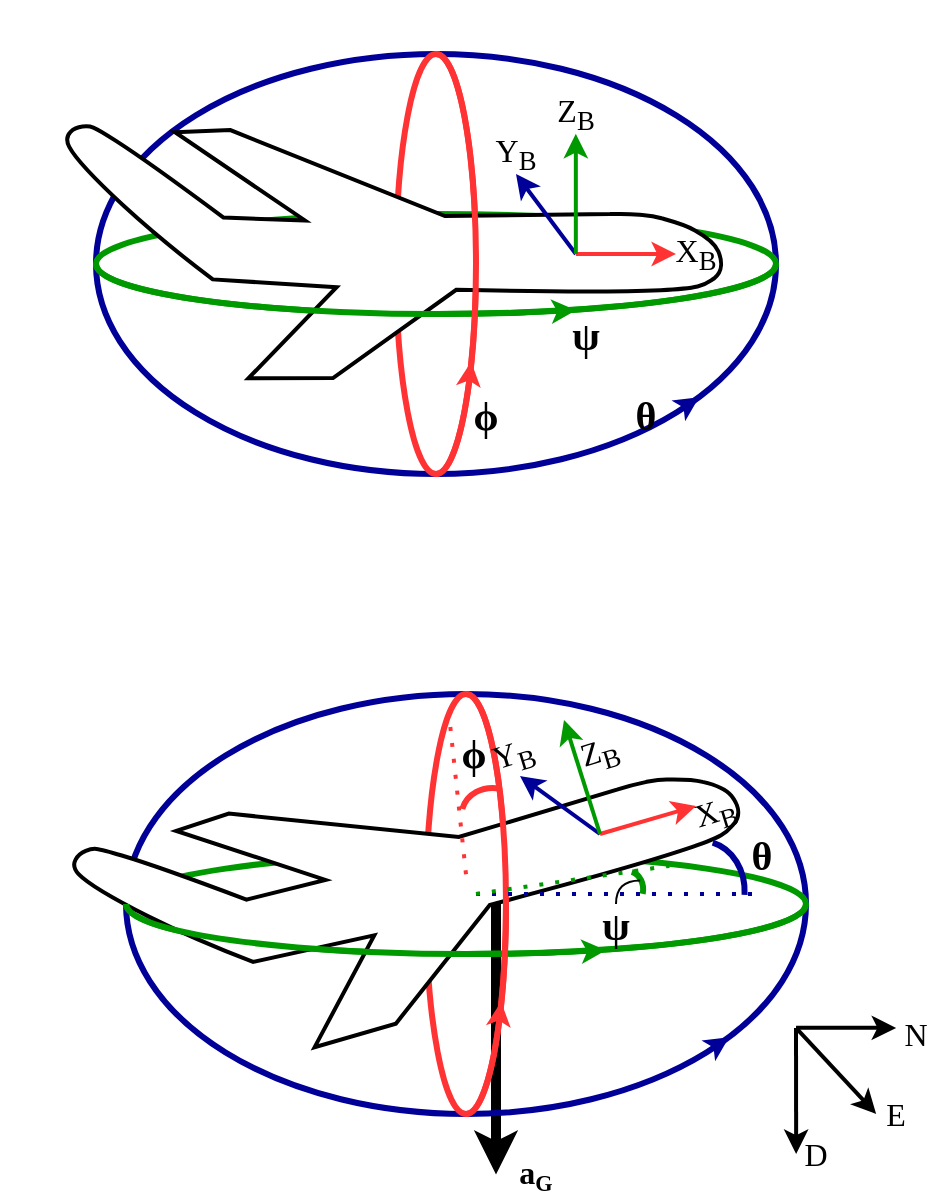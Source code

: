 <mxfile version="22.0.2" type="device">
  <diagram name="Page-1" id="DVFKlHlpcntOysqI4B4s">
    <mxGraphModel dx="1100" dy="902" grid="1" gridSize="10" guides="1" tooltips="1" connect="1" arrows="1" fold="1" page="1" pageScale="1" pageWidth="1100" pageHeight="850" math="0" shadow="0">
      <root>
        <mxCell id="0" />
        <mxCell id="1" parent="0" />
        <mxCell id="S0ncBQXwlrqg5MwkTQ2X-46" value="" style="endArrow=classic;html=1;rounded=0;strokeWidth=5;fontFamily=cmu sans serif;" parent="1" edge="1">
          <mxGeometry width="50" height="50" relative="1" as="geometry">
            <mxPoint x="300" y="510" as="sourcePoint" />
            <mxPoint x="300" y="650.222" as="targetPoint" />
          </mxGeometry>
        </mxCell>
        <mxCell id="S0ncBQXwlrqg5MwkTQ2X-5" value="" style="ellipse;whiteSpace=wrap;html=1;fillColor=none;strokeWidth=3;strokeColor=#000099;fontFamily=cmu sans serif;" parent="1" vertex="1">
          <mxGeometry x="100" y="90" width="340" height="210" as="geometry" />
        </mxCell>
        <mxCell id="S0ncBQXwlrqg5MwkTQ2X-3" value="" style="ellipse;whiteSpace=wrap;html=1;fillColor=none;strokeWidth=3;strokeColor=#009900;fontFamily=cmu sans serif;" parent="1" vertex="1">
          <mxGeometry x="100" y="170" width="340" height="50" as="geometry" />
        </mxCell>
        <mxCell id="S0ncBQXwlrqg5MwkTQ2X-4" value="" style="ellipse;whiteSpace=wrap;html=1;fillColor=none;strokeWidth=3;strokeColor=#FF3333;fontFamily=cmu sans serif;" parent="1" vertex="1">
          <mxGeometry x="250" y="90" width="40" height="210" as="geometry" />
        </mxCell>
        <mxCell id="S0ncBQXwlrqg5MwkTQ2X-1" value="" style="verticalLabelPosition=bottom;html=1;verticalAlign=top;strokeWidth=2;shape=mxgraph.lean_mapping.airplane_7;rotation=21;fontFamily=cmu sans serif;" parent="1" vertex="1">
          <mxGeometry x="70" y="120" width="333.33" height="150" as="geometry" />
        </mxCell>
        <mxCell id="S0ncBQXwlrqg5MwkTQ2X-6" value="" style="endArrow=classic;html=1;rounded=0;strokeColor=#000099;strokeWidth=2;fontFamily=cmu sans serif;" parent="1" edge="1">
          <mxGeometry width="50" height="50" relative="1" as="geometry">
            <mxPoint x="339.92" y="190" as="sourcePoint" />
            <mxPoint x="310" y="150" as="targetPoint" />
          </mxGeometry>
        </mxCell>
        <mxCell id="S0ncBQXwlrqg5MwkTQ2X-7" value="" style="endArrow=classic;html=1;rounded=0;exitX=0.616;exitY=0.365;exitDx=0;exitDy=0;exitPerimeter=0;strokeColor=#FF3333;strokeWidth=2;fontFamily=cmu sans serif;" parent="1" edge="1">
          <mxGeometry width="50" height="50" relative="1" as="geometry">
            <mxPoint x="339.94" y="189.952" as="sourcePoint" />
            <mxPoint x="390" y="190" as="targetPoint" />
          </mxGeometry>
        </mxCell>
        <mxCell id="S0ncBQXwlrqg5MwkTQ2X-8" value="" style="endArrow=classic;html=1;rounded=0;entryX=0.75;entryY=0.19;entryDx=0;entryDy=0;entryPerimeter=0;fillColor=#cdeb8b;strokeColor=#009900;strokeWidth=2;fontFamily=cmu sans serif;" parent="1" edge="1">
          <mxGeometry width="50" height="50" relative="1" as="geometry">
            <mxPoint x="339.92" y="190" as="sourcePoint" />
            <mxPoint x="339.92" y="129.9" as="targetPoint" />
          </mxGeometry>
        </mxCell>
        <mxCell id="S0ncBQXwlrqg5MwkTQ2X-9" value="&lt;font style=&quot;font-size: 16px;&quot; face=&quot;CMU Typewriter Text&quot;&gt;Y&lt;sub&gt;B&lt;/sub&gt;&lt;/font&gt;" style="text;html=1;strokeColor=none;fillColor=none;align=center;verticalAlign=middle;whiteSpace=wrap;rounded=0;fontFamily=cmu sans serif;" parent="1" vertex="1">
          <mxGeometry x="300" y="130" width="20" height="20" as="geometry" />
        </mxCell>
        <mxCell id="S0ncBQXwlrqg5MwkTQ2X-11" value="&lt;font style=&quot;&quot; face=&quot;CMU Typewriter Text&quot;&gt;&lt;span style=&quot;font-size: 16px;&quot;&gt;X&lt;sub&gt;B&lt;/sub&gt;&lt;/span&gt;&lt;/font&gt;" style="text;html=1;strokeColor=none;fillColor=none;align=center;verticalAlign=middle;whiteSpace=wrap;rounded=0;fontFamily=cmu sans serif;" parent="1" vertex="1">
          <mxGeometry x="390" y="180" width="20" height="20" as="geometry" />
        </mxCell>
        <mxCell id="S0ncBQXwlrqg5MwkTQ2X-12" value="&lt;font style=&quot;font-size: 16px;&quot; face=&quot;CMU Typewriter Text&quot;&gt;Z&lt;sub&gt;B&lt;/sub&gt;&lt;/font&gt;" style="text;html=1;strokeColor=none;fillColor=none;align=center;verticalAlign=middle;whiteSpace=wrap;rounded=0;fontFamily=cmu sans serif;" parent="1" vertex="1">
          <mxGeometry x="330" y="110" width="20" height="20" as="geometry" />
        </mxCell>
        <mxCell id="S0ncBQXwlrqg5MwkTQ2X-13" value="&lt;font size=&quot;1&quot; face=&quot;CMU Typewriter Text&quot;&gt;&lt;b style=&quot;font-size: 20px;&quot;&gt;ϕ&lt;/b&gt;&lt;/font&gt;" style="text;html=1;strokeColor=none;fillColor=none;align=center;verticalAlign=middle;whiteSpace=wrap;rounded=0;fontFamily=cmu sans serif;" parent="1" vertex="1">
          <mxGeometry x="290" y="260" width="10" height="20" as="geometry" />
        </mxCell>
        <mxCell id="S0ncBQXwlrqg5MwkTQ2X-14" value="&lt;font style=&quot;font-size: 20px;&quot; face=&quot;CMU Typewriter Text&quot;&gt;&lt;b&gt;ψ&lt;/b&gt;&lt;/font&gt;" style="text;html=1;strokeColor=none;fillColor=none;align=center;verticalAlign=middle;whiteSpace=wrap;rounded=0;fontFamily=cmu sans serif;" parent="1" vertex="1">
          <mxGeometry x="340" y="220" width="10" height="20" as="geometry" />
        </mxCell>
        <mxCell id="S0ncBQXwlrqg5MwkTQ2X-15" value="&lt;font size=&quot;1&quot; face=&quot;CMU Typewriter Text&quot;&gt;&lt;b style=&quot;font-size: 20px;&quot;&gt;θ&lt;/b&gt;&lt;/font&gt;" style="text;html=1;strokeColor=none;fillColor=none;align=center;verticalAlign=middle;whiteSpace=wrap;rounded=0;fontFamily=cmu sans serif;" parent="1" vertex="1">
          <mxGeometry x="370" y="260" width="10" height="20" as="geometry" />
        </mxCell>
        <mxCell id="S0ncBQXwlrqg5MwkTQ2X-17" value="" style="endArrow=classic;html=1;rounded=0;entryX=0.745;entryY=0.966;entryDx=0;entryDy=0;entryPerimeter=0;fillColor=#cdeb8b;strokeColor=#009900;strokeWidth=2;exitX=0.649;exitY=1.004;exitDx=0;exitDy=0;exitPerimeter=0;fontFamily=cmu sans serif;" parent="1" edge="1">
          <mxGeometry width="50" height="50" relative="1" as="geometry">
            <mxPoint x="307.36" y="220.0" as="sourcePoint" />
            <mxPoint x="340.0" y="218.1" as="targetPoint" />
          </mxGeometry>
        </mxCell>
        <mxCell id="S0ncBQXwlrqg5MwkTQ2X-18" value="" style="endArrow=classic;html=1;rounded=0;entryX=0.939;entryY=0.733;entryDx=0;entryDy=0;entryPerimeter=0;fillColor=#cdeb8b;strokeColor=#FF3333;strokeWidth=2;exitX=0.887;exitY=0.822;exitDx=0;exitDy=0;exitPerimeter=0;fontFamily=cmu sans serif;" parent="1" source="S0ncBQXwlrqg5MwkTQ2X-4" target="S0ncBQXwlrqg5MwkTQ2X-4" edge="1">
          <mxGeometry width="50" height="50" relative="1" as="geometry">
            <mxPoint x="287.4" y="270" as="sourcePoint" />
            <mxPoint x="290" y="247.32" as="targetPoint" />
          </mxGeometry>
        </mxCell>
        <mxCell id="S0ncBQXwlrqg5MwkTQ2X-19" value="" style="endArrow=classic;html=1;rounded=0;strokeColor=#000099;strokeWidth=2;exitX=0.838;exitY=0.869;exitDx=0;exitDy=0;exitPerimeter=0;entryX=0.887;entryY=0.817;entryDx=0;entryDy=0;entryPerimeter=0;fontFamily=cmu sans serif;" parent="1" source="S0ncBQXwlrqg5MwkTQ2X-5" target="S0ncBQXwlrqg5MwkTQ2X-5" edge="1">
          <mxGeometry width="50" height="50" relative="1" as="geometry">
            <mxPoint x="349.92" y="200" as="sourcePoint" />
            <mxPoint x="320" y="160" as="targetPoint" />
          </mxGeometry>
        </mxCell>
        <mxCell id="S0ncBQXwlrqg5MwkTQ2X-20" value="" style="verticalLabelPosition=bottom;verticalAlign=top;html=1;shape=mxgraph.basic.arc;startAngle=0.248;endAngle=0.75;strokeColor=#009900;strokeWidth=3;fontFamily=cmu sans serif;" parent="1" vertex="1">
          <mxGeometry x="100" y="170" width="340" height="50" as="geometry" />
        </mxCell>
        <mxCell id="S0ncBQXwlrqg5MwkTQ2X-21" value="" style="verticalLabelPosition=bottom;verticalAlign=top;html=1;shape=mxgraph.basic.arc;startAngle=0.248;endAngle=0.75;strokeColor=#FF3333;strokeWidth=3;rotation=-90;fontFamily=cmu sans serif;" parent="1" vertex="1">
          <mxGeometry x="165" y="175" width="210" height="40" as="geometry" />
        </mxCell>
        <mxCell id="S0ncBQXwlrqg5MwkTQ2X-22" value="" style="ellipse;whiteSpace=wrap;html=1;fillColor=none;strokeWidth=3;strokeColor=#000099;fontFamily=cmu sans serif;" parent="1" vertex="1">
          <mxGeometry x="115" y="410" width="340" height="210" as="geometry" />
        </mxCell>
        <mxCell id="S0ncBQXwlrqg5MwkTQ2X-23" value="" style="ellipse;whiteSpace=wrap;html=1;fillColor=none;strokeWidth=3;strokeColor=#009900;fontFamily=cmu sans serif;" parent="1" vertex="1">
          <mxGeometry x="115" y="490" width="340" height="50" as="geometry" />
        </mxCell>
        <mxCell id="S0ncBQXwlrqg5MwkTQ2X-24" value="" style="ellipse;whiteSpace=wrap;html=1;fillColor=none;strokeWidth=3;strokeColor=#FF3333;fontFamily=cmu sans serif;" parent="1" vertex="1">
          <mxGeometry x="265" y="410" width="40" height="210" as="geometry" />
        </mxCell>
        <mxCell id="S0ncBQXwlrqg5MwkTQ2X-25" value="" style="verticalLabelPosition=bottom;html=1;verticalAlign=top;strokeWidth=2;shape=mxgraph.lean_mapping.airplane_7;rotation=5;fontFamily=cmu sans serif;" parent="1" vertex="1">
          <mxGeometry x="85" y="440" width="333.33" height="150" as="geometry" />
        </mxCell>
        <mxCell id="S0ncBQXwlrqg5MwkTQ2X-34" value="&lt;font size=&quot;1&quot; face=&quot;CMU Typewriter Text&quot;&gt;&lt;b style=&quot;font-size: 20px;&quot;&gt;θ&lt;/b&gt;&lt;/font&gt;" style="text;html=1;strokeColor=none;fillColor=none;align=center;verticalAlign=middle;whiteSpace=wrap;rounded=0;fontFamily=cmu sans serif;" parent="1" vertex="1">
          <mxGeometry x="428.33" y="480" width="10" height="20" as="geometry" />
        </mxCell>
        <mxCell id="S0ncBQXwlrqg5MwkTQ2X-35" value="" style="endArrow=classic;html=1;rounded=0;entryX=0.745;entryY=0.966;entryDx=0;entryDy=0;entryPerimeter=0;fillColor=#cdeb8b;strokeColor=#009900;strokeWidth=2;exitX=0.649;exitY=1.004;exitDx=0;exitDy=0;exitPerimeter=0;fontFamily=cmu sans serif;" parent="1" edge="1">
          <mxGeometry width="50" height="50" relative="1" as="geometry">
            <mxPoint x="322.36" y="540" as="sourcePoint" />
            <mxPoint x="355.0" y="538.1" as="targetPoint" />
          </mxGeometry>
        </mxCell>
        <mxCell id="S0ncBQXwlrqg5MwkTQ2X-36" value="" style="endArrow=classic;html=1;rounded=0;entryX=0.939;entryY=0.733;entryDx=0;entryDy=0;entryPerimeter=0;fillColor=#cdeb8b;strokeColor=#FF3333;strokeWidth=2;exitX=0.887;exitY=0.822;exitDx=0;exitDy=0;exitPerimeter=0;fontFamily=cmu sans serif;" parent="1" source="S0ncBQXwlrqg5MwkTQ2X-24" target="S0ncBQXwlrqg5MwkTQ2X-24" edge="1">
          <mxGeometry width="50" height="50" relative="1" as="geometry">
            <mxPoint x="302.4" y="590" as="sourcePoint" />
            <mxPoint x="305" y="567.32" as="targetPoint" />
          </mxGeometry>
        </mxCell>
        <mxCell id="S0ncBQXwlrqg5MwkTQ2X-37" value="" style="endArrow=classic;html=1;rounded=0;strokeColor=#000099;strokeWidth=2;exitX=0.838;exitY=0.869;exitDx=0;exitDy=0;exitPerimeter=0;entryX=0.887;entryY=0.817;entryDx=0;entryDy=0;entryPerimeter=0;fontFamily=cmu sans serif;" parent="1" source="S0ncBQXwlrqg5MwkTQ2X-22" target="S0ncBQXwlrqg5MwkTQ2X-22" edge="1">
          <mxGeometry width="50" height="50" relative="1" as="geometry">
            <mxPoint x="364.92" y="520" as="sourcePoint" />
            <mxPoint x="335" y="480" as="targetPoint" />
          </mxGeometry>
        </mxCell>
        <mxCell id="S0ncBQXwlrqg5MwkTQ2X-38" value="" style="verticalLabelPosition=bottom;verticalAlign=top;html=1;shape=mxgraph.basic.arc;startAngle=0.248;endAngle=0.75;strokeColor=#009900;strokeWidth=3;fontFamily=cmu sans serif;" parent="1" vertex="1">
          <mxGeometry x="115" y="490" width="340" height="50" as="geometry" />
        </mxCell>
        <mxCell id="S0ncBQXwlrqg5MwkTQ2X-39" value="" style="verticalLabelPosition=bottom;verticalAlign=top;html=1;shape=mxgraph.basic.arc;startAngle=0.248;endAngle=0.75;strokeColor=#FF3333;strokeWidth=3;rotation=-90;fontFamily=cmu sans serif;" parent="1" vertex="1">
          <mxGeometry x="180" y="495" width="210" height="40" as="geometry" />
        </mxCell>
        <mxCell id="S0ncBQXwlrqg5MwkTQ2X-40" value="" style="endArrow=none;dashed=1;html=1;dashPattern=1 3;strokeWidth=2;rounded=0;exitX=0.524;exitY=0.625;exitDx=0;exitDy=0;exitPerimeter=0;entryX=0.926;entryY=0.4;entryDx=0;entryDy=0;entryPerimeter=0;strokeColor=#000099;fontFamily=cmu sans serif;" parent="1" source="S0ncBQXwlrqg5MwkTQ2X-39" target="S0ncBQXwlrqg5MwkTQ2X-23" edge="1">
          <mxGeometry width="50" height="50" relative="1" as="geometry">
            <mxPoint x="360" y="540" as="sourcePoint" />
            <mxPoint x="410" y="490" as="targetPoint" />
          </mxGeometry>
        </mxCell>
        <mxCell id="S0ncBQXwlrqg5MwkTQ2X-41" value="" style="verticalLabelPosition=bottom;verticalAlign=top;html=1;shape=mxgraph.basic.arc;startAngle=0.256;endAngle=0.46;rotation=-75;strokeWidth=3;fillColor=none;strokeColor=#000099;fontFamily=cmu sans serif;" parent="1" vertex="1">
          <mxGeometry x="372.14" y="487.42" width="56.19" height="47.58" as="geometry" />
        </mxCell>
        <mxCell id="S0ncBQXwlrqg5MwkTQ2X-42" value="" style="group;rotation=-17;fontFamily=cmu sans serif;" parent="1" vertex="1" connectable="0">
          <mxGeometry x="300" y="400" width="95" height="80" as="geometry" />
        </mxCell>
        <mxCell id="S0ncBQXwlrqg5MwkTQ2X-26" value="" style="endArrow=classic;html=1;rounded=0;strokeColor=#000099;strokeWidth=2;fontFamily=cmu sans serif;" parent="S0ncBQXwlrqg5MwkTQ2X-42" edge="1">
          <mxGeometry width="50" height="50" relative="1" as="geometry">
            <mxPoint x="52" y="80" as="sourcePoint" />
            <mxPoint x="12" y="51" as="targetPoint" />
          </mxGeometry>
        </mxCell>
        <mxCell id="S0ncBQXwlrqg5MwkTQ2X-27" value="" style="endArrow=classic;html=1;rounded=0;exitX=0.616;exitY=0.365;exitDx=0;exitDy=0;exitPerimeter=0;strokeColor=#FF3333;strokeWidth=2;fontFamily=cmu sans serif;" parent="S0ncBQXwlrqg5MwkTQ2X-42" edge="1">
          <mxGeometry width="50" height="50" relative="1" as="geometry">
            <mxPoint x="52" y="80" as="sourcePoint" />
            <mxPoint x="100" y="66" as="targetPoint" />
          </mxGeometry>
        </mxCell>
        <mxCell id="S0ncBQXwlrqg5MwkTQ2X-28" value="" style="endArrow=classic;html=1;rounded=0;entryX=0.75;entryY=0.19;entryDx=0;entryDy=0;entryPerimeter=0;fillColor=#cdeb8b;strokeColor=#009900;strokeWidth=2;fontFamily=cmu sans serif;" parent="S0ncBQXwlrqg5MwkTQ2X-42" edge="1">
          <mxGeometry width="50" height="50" relative="1" as="geometry">
            <mxPoint x="52" y="80" as="sourcePoint" />
            <mxPoint x="34" y="23" as="targetPoint" />
          </mxGeometry>
        </mxCell>
        <mxCell id="S0ncBQXwlrqg5MwkTQ2X-29" value="&lt;font style=&quot;font-size: 16px;&quot; face=&quot;CMU Typewriter Text&quot;&gt;Y&lt;sub&gt;B&lt;/sub&gt;&lt;/font&gt;" style="text;html=1;strokeColor=none;fillColor=none;align=center;verticalAlign=middle;whiteSpace=wrap;rounded=0;rotation=-17;fontFamily=cmu sans serif;" parent="S0ncBQXwlrqg5MwkTQ2X-42" vertex="1">
          <mxGeometry x="-1" y="31" width="20" height="20" as="geometry" />
        </mxCell>
        <mxCell id="S0ncBQXwlrqg5MwkTQ2X-31" value="&lt;font style=&quot;font-size: 16px;&quot; face=&quot;CMU Typewriter Text&quot;&gt;Z&lt;sub&gt;B&lt;/sub&gt;&lt;/font&gt;" style="text;html=1;strokeColor=none;fillColor=none;align=center;verticalAlign=middle;whiteSpace=wrap;rounded=0;rotation=-17;fontFamily=cmu sans serif;" parent="S0ncBQXwlrqg5MwkTQ2X-42" vertex="1">
          <mxGeometry x="42" y="30" width="20" height="20" as="geometry" />
        </mxCell>
        <mxCell id="S0ncBQXwlrqg5MwkTQ2X-43" value="" style="endArrow=none;dashed=1;html=1;dashPattern=1 3;strokeWidth=2;rounded=0;entryX=0.294;entryY=0.061;entryDx=0;entryDy=0;entryPerimeter=0;strokeColor=#FF3333;exitX=0.571;exitY=0.5;exitDx=0;exitDy=0;exitPerimeter=0;fontFamily=cmu sans serif;" parent="1" source="S0ncBQXwlrqg5MwkTQ2X-39" target="S0ncBQXwlrqg5MwkTQ2X-24" edge="1">
          <mxGeometry width="50" height="50" relative="1" as="geometry">
            <mxPoint x="300" y="510" as="sourcePoint" />
            <mxPoint x="440" y="520" as="targetPoint" />
          </mxGeometry>
        </mxCell>
        <mxCell id="S0ncBQXwlrqg5MwkTQ2X-30" value="&lt;font style=&quot;&quot; face=&quot;CMU Typewriter Text&quot;&gt;&lt;span style=&quot;font-size: 16px;&quot;&gt;X&lt;sub&gt;B&lt;/sub&gt;&lt;/span&gt;&lt;/font&gt;" style="text;html=1;strokeColor=none;fillColor=none;align=center;verticalAlign=middle;whiteSpace=wrap;rounded=0;rotation=-17;fontFamily=cmu sans serif;" parent="1" vertex="1">
          <mxGeometry x="400" y="460" width="20" height="20" as="geometry" />
        </mxCell>
        <mxCell id="S0ncBQXwlrqg5MwkTQ2X-44" value="" style="verticalLabelPosition=bottom;verticalAlign=top;html=1;shape=mxgraph.basic.arc;startAngle=0.216;endAngle=0.439;rotation=-150;strokeWidth=3;fillColor=none;strokeColor=#FF3333;fontFamily=cmu sans serif;" parent="1" vertex="1">
          <mxGeometry x="281.91" y="457.75" width="38.09" height="32.25" as="geometry" />
        </mxCell>
        <mxCell id="S0ncBQXwlrqg5MwkTQ2X-45" value="&lt;font size=&quot;1&quot; face=&quot;CMU Typewriter Text&quot;&gt;&lt;b style=&quot;font-size: 20px;&quot;&gt;ϕ&lt;/b&gt;&lt;/font&gt;" style="text;html=1;strokeColor=none;fillColor=none;align=center;verticalAlign=middle;whiteSpace=wrap;rounded=0;fontFamily=cmu sans serif;" parent="1" vertex="1">
          <mxGeometry x="284" y="428.75" width="10" height="20" as="geometry" />
        </mxCell>
        <mxCell id="S0ncBQXwlrqg5MwkTQ2X-47" value="&lt;font style=&quot;&quot; face=&quot;CMU Typewriter Text&quot;&gt;&lt;b style=&quot;&quot;&gt;&lt;span style=&quot;font-size: 16px;&quot;&gt;a&lt;/span&gt;&lt;span style=&quot;font-size: 13.333px;&quot;&gt;&lt;sub&gt;G&lt;/sub&gt;&lt;/span&gt;&lt;/b&gt;&lt;/font&gt;" style="text;html=1;strokeColor=none;fillColor=none;align=center;verticalAlign=middle;whiteSpace=wrap;rounded=0;fontFamily=cmu sans serif;" parent="1" vertex="1">
          <mxGeometry x="310" y="640" width="20" height="20" as="geometry" />
        </mxCell>
        <mxCell id="3" value="" style="endArrow=none;dashed=1;html=1;dashPattern=1 3;strokeWidth=2;rounded=0;entryX=0.799;entryY=0.119;entryDx=0;entryDy=0;entryPerimeter=0;strokeColor=#009900;exitX=0.524;exitY=0.625;exitDx=0;exitDy=0;exitPerimeter=0;fontFamily=cmu sans serif;" parent="1" source="S0ncBQXwlrqg5MwkTQ2X-39" target="S0ncBQXwlrqg5MwkTQ2X-23" edge="1">
          <mxGeometry width="50" height="50" relative="1" as="geometry">
            <mxPoint x="300" y="519.96" as="sourcePoint" />
            <mxPoint x="439.84" y="520.0" as="targetPoint" />
          </mxGeometry>
        </mxCell>
        <mxCell id="4" value="" style="verticalLabelPosition=bottom;verticalAlign=top;html=1;shape=mxgraph.basic.arc;startAngle=0.256;endAngle=0.488;rotation=-75;strokeWidth=3;fillColor=none;strokeColor=#009900;fontFamily=cmu sans serif;" parent="1" vertex="1">
          <mxGeometry x="355" y="500" width="20" height="16.94" as="geometry" />
        </mxCell>
        <mxCell id="6" value="&lt;font style=&quot;font-size: 20px;&quot; face=&quot;CMU Typewriter Text&quot;&gt;&lt;b&gt;ψ&lt;/b&gt;&lt;/font&gt;" style="text;html=1;strokeColor=none;fillColor=none;align=center;verticalAlign=middle;whiteSpace=wrap;rounded=0;fontFamily=cmu sans serif;" parent="1" vertex="1">
          <mxGeometry x="355" y="515" width="10" height="20" as="geometry" />
        </mxCell>
        <mxCell id="7" value="" style="endArrow=none;html=1;rounded=0;entryX=0.845;entryY=0.823;entryDx=0;entryDy=0;entryPerimeter=0;fillColor=#cdeb8b;strokeColor=#000000;strokeWidth=1;exitX=0.5;exitY=0;exitDx=0;exitDy=0;endFill=0;edgeStyle=orthogonalEdgeStyle;curved=1;fontFamily=cmu sans serif;" parent="1" source="6" target="4" edge="1">
          <mxGeometry width="50" height="50" relative="1" as="geometry">
            <mxPoint x="362" y="490" as="sourcePoint" />
            <mxPoint x="344" y="433" as="targetPoint" />
            <Array as="points">
              <mxPoint x="360" y="503" />
            </Array>
          </mxGeometry>
        </mxCell>
        <mxCell id="8" value="" style="endArrow=classic;html=1;rounded=0;strokeColor=#000000;strokeWidth=2;fontFamily=cmu sans serif;" parent="1" edge="1">
          <mxGeometry width="50" height="50" relative="1" as="geometry">
            <mxPoint x="450.0" y="576.94" as="sourcePoint" />
            <mxPoint x="490.08" y="620" as="targetPoint" />
          </mxGeometry>
        </mxCell>
        <mxCell id="9" value="" style="endArrow=classic;html=1;rounded=0;exitX=0.616;exitY=0.365;exitDx=0;exitDy=0;exitPerimeter=0;strokeColor=#000000;strokeWidth=2;fontFamily=cmu sans serif;" parent="1" edge="1">
          <mxGeometry width="50" height="50" relative="1" as="geometry">
            <mxPoint x="450.02" y="576.892" as="sourcePoint" />
            <mxPoint x="500.08" y="576.94" as="targetPoint" />
          </mxGeometry>
        </mxCell>
        <mxCell id="10" value="" style="endArrow=classic;html=1;rounded=0;fillColor=#cdeb8b;strokeColor=#000000;strokeWidth=2;fontFamily=cmu sans serif;" parent="1" edge="1">
          <mxGeometry width="50" height="50" relative="1" as="geometry">
            <mxPoint x="450.0" y="576.94" as="sourcePoint" />
            <mxPoint x="450.08" y="640" as="targetPoint" />
          </mxGeometry>
        </mxCell>
        <mxCell id="11" value="&lt;font face=&quot;CMU Typewriter Text&quot;&gt;&lt;span style=&quot;font-size: 16px;&quot;&gt;E&lt;/span&gt;&lt;/font&gt;" style="text;html=1;strokeColor=none;fillColor=none;align=center;verticalAlign=middle;whiteSpace=wrap;rounded=0;fontFamily=cmu sans serif;" parent="1" vertex="1">
          <mxGeometry x="490.08" y="610" width="20" height="20" as="geometry" />
        </mxCell>
        <mxCell id="12" value="&lt;font face=&quot;CMU Typewriter Text&quot;&gt;&lt;span style=&quot;font-size: 16px;&quot;&gt;D&lt;/span&gt;&lt;/font&gt;" style="text;html=1;strokeColor=none;fillColor=none;align=center;verticalAlign=middle;whiteSpace=wrap;rounded=0;fontFamily=cmu sans serif;" parent="1" vertex="1">
          <mxGeometry x="450.08" y="630" width="20" height="20" as="geometry" />
        </mxCell>
        <mxCell id="14" value="&lt;font face=&quot;CMU Typewriter Text&quot;&gt;&lt;span style=&quot;font-size: 16px;&quot;&gt;N&lt;/span&gt;&lt;/font&gt;" style="text;html=1;strokeColor=none;fillColor=none;align=center;verticalAlign=middle;whiteSpace=wrap;rounded=0;fontFamily=cmu sans serif;" parent="1" vertex="1">
          <mxGeometry x="500.08" y="570" width="20" height="20" as="geometry" />
        </mxCell>
      </root>
    </mxGraphModel>
  </diagram>
</mxfile>
